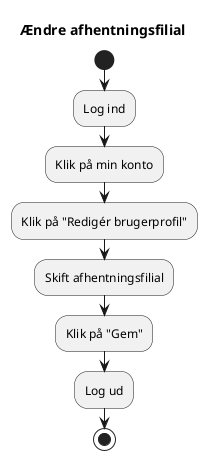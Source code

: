 @startuml

title Ændre afhentningsfilial

start

:Log ind;
:Klik på min konto;
:Klik på "Redigér brugerprofil";
:Skift afhentningsfilial;
:Klik på "Gem";
:Log ud;

stop

@enduml